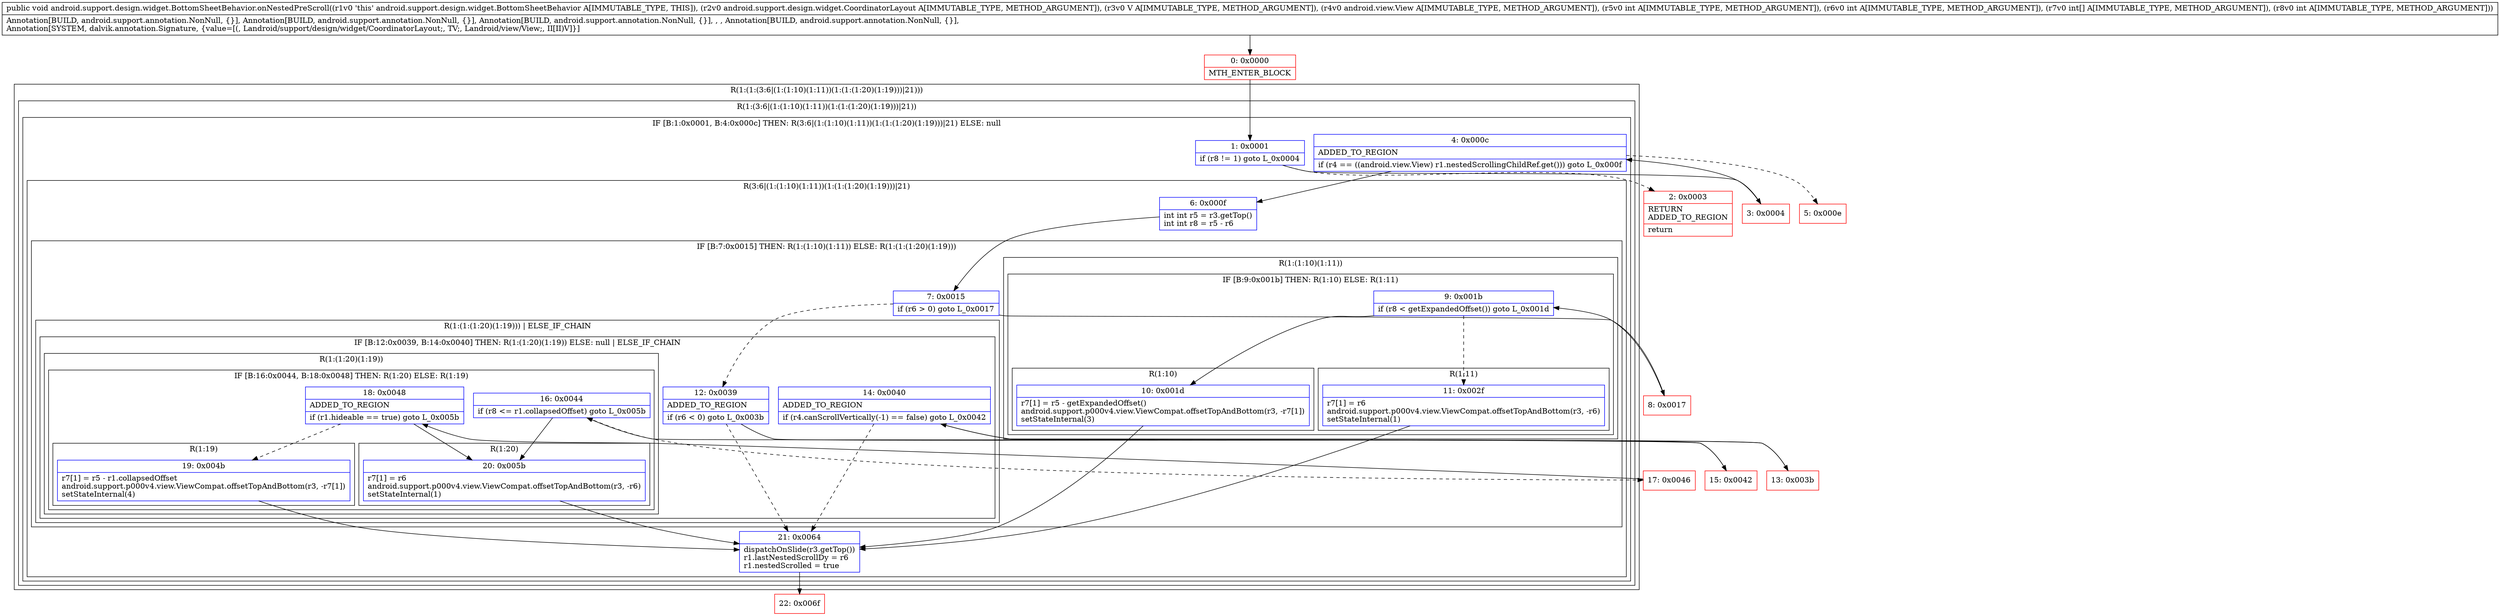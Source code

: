 digraph "CFG forandroid.support.design.widget.BottomSheetBehavior.onNestedPreScroll(Landroid\/support\/design\/widget\/CoordinatorLayout;Landroid\/view\/View;Landroid\/view\/View;II[II)V" {
subgraph cluster_Region_2020641901 {
label = "R(1:(1:(3:6|(1:(1:10)(1:11))(1:(1:(1:20)(1:19)))|21)))";
node [shape=record,color=blue];
subgraph cluster_Region_797820998 {
label = "R(1:(3:6|(1:(1:10)(1:11))(1:(1:(1:20)(1:19)))|21))";
node [shape=record,color=blue];
subgraph cluster_IfRegion_522751889 {
label = "IF [B:1:0x0001, B:4:0x000c] THEN: R(3:6|(1:(1:10)(1:11))(1:(1:(1:20)(1:19)))|21) ELSE: null";
node [shape=record,color=blue];
Node_1 [shape=record,label="{1\:\ 0x0001|if (r8 != 1) goto L_0x0004\l}"];
Node_4 [shape=record,label="{4\:\ 0x000c|ADDED_TO_REGION\l|if (r4 == ((android.view.View) r1.nestedScrollingChildRef.get())) goto L_0x000f\l}"];
subgraph cluster_Region_1580324195 {
label = "R(3:6|(1:(1:10)(1:11))(1:(1:(1:20)(1:19)))|21)";
node [shape=record,color=blue];
Node_6 [shape=record,label="{6\:\ 0x000f|int int r5 = r3.getTop()\lint int r8 = r5 \- r6\l}"];
subgraph cluster_IfRegion_1623521310 {
label = "IF [B:7:0x0015] THEN: R(1:(1:10)(1:11)) ELSE: R(1:(1:(1:20)(1:19)))";
node [shape=record,color=blue];
Node_7 [shape=record,label="{7\:\ 0x0015|if (r6 \> 0) goto L_0x0017\l}"];
subgraph cluster_Region_480973711 {
label = "R(1:(1:10)(1:11))";
node [shape=record,color=blue];
subgraph cluster_IfRegion_1123865220 {
label = "IF [B:9:0x001b] THEN: R(1:10) ELSE: R(1:11)";
node [shape=record,color=blue];
Node_9 [shape=record,label="{9\:\ 0x001b|if (r8 \< getExpandedOffset()) goto L_0x001d\l}"];
subgraph cluster_Region_190904948 {
label = "R(1:10)";
node [shape=record,color=blue];
Node_10 [shape=record,label="{10\:\ 0x001d|r7[1] = r5 \- getExpandedOffset()\landroid.support.p000v4.view.ViewCompat.offsetTopAndBottom(r3, \-r7[1])\lsetStateInternal(3)\l}"];
}
subgraph cluster_Region_1571108772 {
label = "R(1:11)";
node [shape=record,color=blue];
Node_11 [shape=record,label="{11\:\ 0x002f|r7[1] = r6\landroid.support.p000v4.view.ViewCompat.offsetTopAndBottom(r3, \-r6)\lsetStateInternal(1)\l}"];
}
}
}
subgraph cluster_Region_111832966 {
label = "R(1:(1:(1:20)(1:19))) | ELSE_IF_CHAIN\l";
node [shape=record,color=blue];
subgraph cluster_IfRegion_1097425733 {
label = "IF [B:12:0x0039, B:14:0x0040] THEN: R(1:(1:20)(1:19)) ELSE: null | ELSE_IF_CHAIN\l";
node [shape=record,color=blue];
Node_12 [shape=record,label="{12\:\ 0x0039|ADDED_TO_REGION\l|if (r6 \< 0) goto L_0x003b\l}"];
Node_14 [shape=record,label="{14\:\ 0x0040|ADDED_TO_REGION\l|if (r4.canScrollVertically(\-1) == false) goto L_0x0042\l}"];
subgraph cluster_Region_93988748 {
label = "R(1:(1:20)(1:19))";
node [shape=record,color=blue];
subgraph cluster_IfRegion_305569141 {
label = "IF [B:16:0x0044, B:18:0x0048] THEN: R(1:20) ELSE: R(1:19)";
node [shape=record,color=blue];
Node_16 [shape=record,label="{16\:\ 0x0044|if (r8 \<= r1.collapsedOffset) goto L_0x005b\l}"];
Node_18 [shape=record,label="{18\:\ 0x0048|ADDED_TO_REGION\l|if (r1.hideable == true) goto L_0x005b\l}"];
subgraph cluster_Region_1911957644 {
label = "R(1:20)";
node [shape=record,color=blue];
Node_20 [shape=record,label="{20\:\ 0x005b|r7[1] = r6\landroid.support.p000v4.view.ViewCompat.offsetTopAndBottom(r3, \-r6)\lsetStateInternal(1)\l}"];
}
subgraph cluster_Region_698841918 {
label = "R(1:19)";
node [shape=record,color=blue];
Node_19 [shape=record,label="{19\:\ 0x004b|r7[1] = r5 \- r1.collapsedOffset\landroid.support.p000v4.view.ViewCompat.offsetTopAndBottom(r3, \-r7[1])\lsetStateInternal(4)\l}"];
}
}
}
}
}
}
Node_21 [shape=record,label="{21\:\ 0x0064|dispatchOnSlide(r3.getTop())\lr1.lastNestedScrollDy = r6\lr1.nestedScrolled = true\l}"];
}
}
}
}
Node_0 [shape=record,color=red,label="{0\:\ 0x0000|MTH_ENTER_BLOCK\l}"];
Node_2 [shape=record,color=red,label="{2\:\ 0x0003|RETURN\lADDED_TO_REGION\l|return\l}"];
Node_3 [shape=record,color=red,label="{3\:\ 0x0004}"];
Node_5 [shape=record,color=red,label="{5\:\ 0x000e}"];
Node_8 [shape=record,color=red,label="{8\:\ 0x0017}"];
Node_13 [shape=record,color=red,label="{13\:\ 0x003b}"];
Node_15 [shape=record,color=red,label="{15\:\ 0x0042}"];
Node_17 [shape=record,color=red,label="{17\:\ 0x0046}"];
Node_22 [shape=record,color=red,label="{22\:\ 0x006f}"];
MethodNode[shape=record,label="{public void android.support.design.widget.BottomSheetBehavior.onNestedPreScroll((r1v0 'this' android.support.design.widget.BottomSheetBehavior A[IMMUTABLE_TYPE, THIS]), (r2v0 android.support.design.widget.CoordinatorLayout A[IMMUTABLE_TYPE, METHOD_ARGUMENT]), (r3v0 V A[IMMUTABLE_TYPE, METHOD_ARGUMENT]), (r4v0 android.view.View A[IMMUTABLE_TYPE, METHOD_ARGUMENT]), (r5v0 int A[IMMUTABLE_TYPE, METHOD_ARGUMENT]), (r6v0 int A[IMMUTABLE_TYPE, METHOD_ARGUMENT]), (r7v0 int[] A[IMMUTABLE_TYPE, METHOD_ARGUMENT]), (r8v0 int A[IMMUTABLE_TYPE, METHOD_ARGUMENT]))  | Annotation[BUILD, android.support.annotation.NonNull, \{\}], Annotation[BUILD, android.support.annotation.NonNull, \{\}], Annotation[BUILD, android.support.annotation.NonNull, \{\}], , , Annotation[BUILD, android.support.annotation.NonNull, \{\}], \lAnnotation[SYSTEM, dalvik.annotation.Signature, \{value=[(, Landroid\/support\/design\/widget\/CoordinatorLayout;, TV;, Landroid\/view\/View;, II[II)V]\}]\l}"];
MethodNode -> Node_0;
Node_1 -> Node_2[style=dashed];
Node_1 -> Node_3;
Node_4 -> Node_5[style=dashed];
Node_4 -> Node_6;
Node_6 -> Node_7;
Node_7 -> Node_8;
Node_7 -> Node_12[style=dashed];
Node_9 -> Node_10;
Node_9 -> Node_11[style=dashed];
Node_10 -> Node_21;
Node_11 -> Node_21;
Node_12 -> Node_13;
Node_12 -> Node_21[style=dashed];
Node_14 -> Node_15;
Node_14 -> Node_21[style=dashed];
Node_16 -> Node_17[style=dashed];
Node_16 -> Node_20;
Node_18 -> Node_19[style=dashed];
Node_18 -> Node_20;
Node_20 -> Node_21;
Node_19 -> Node_21;
Node_21 -> Node_22;
Node_0 -> Node_1;
Node_3 -> Node_4;
Node_8 -> Node_9;
Node_13 -> Node_14;
Node_15 -> Node_16;
Node_17 -> Node_18;
}

